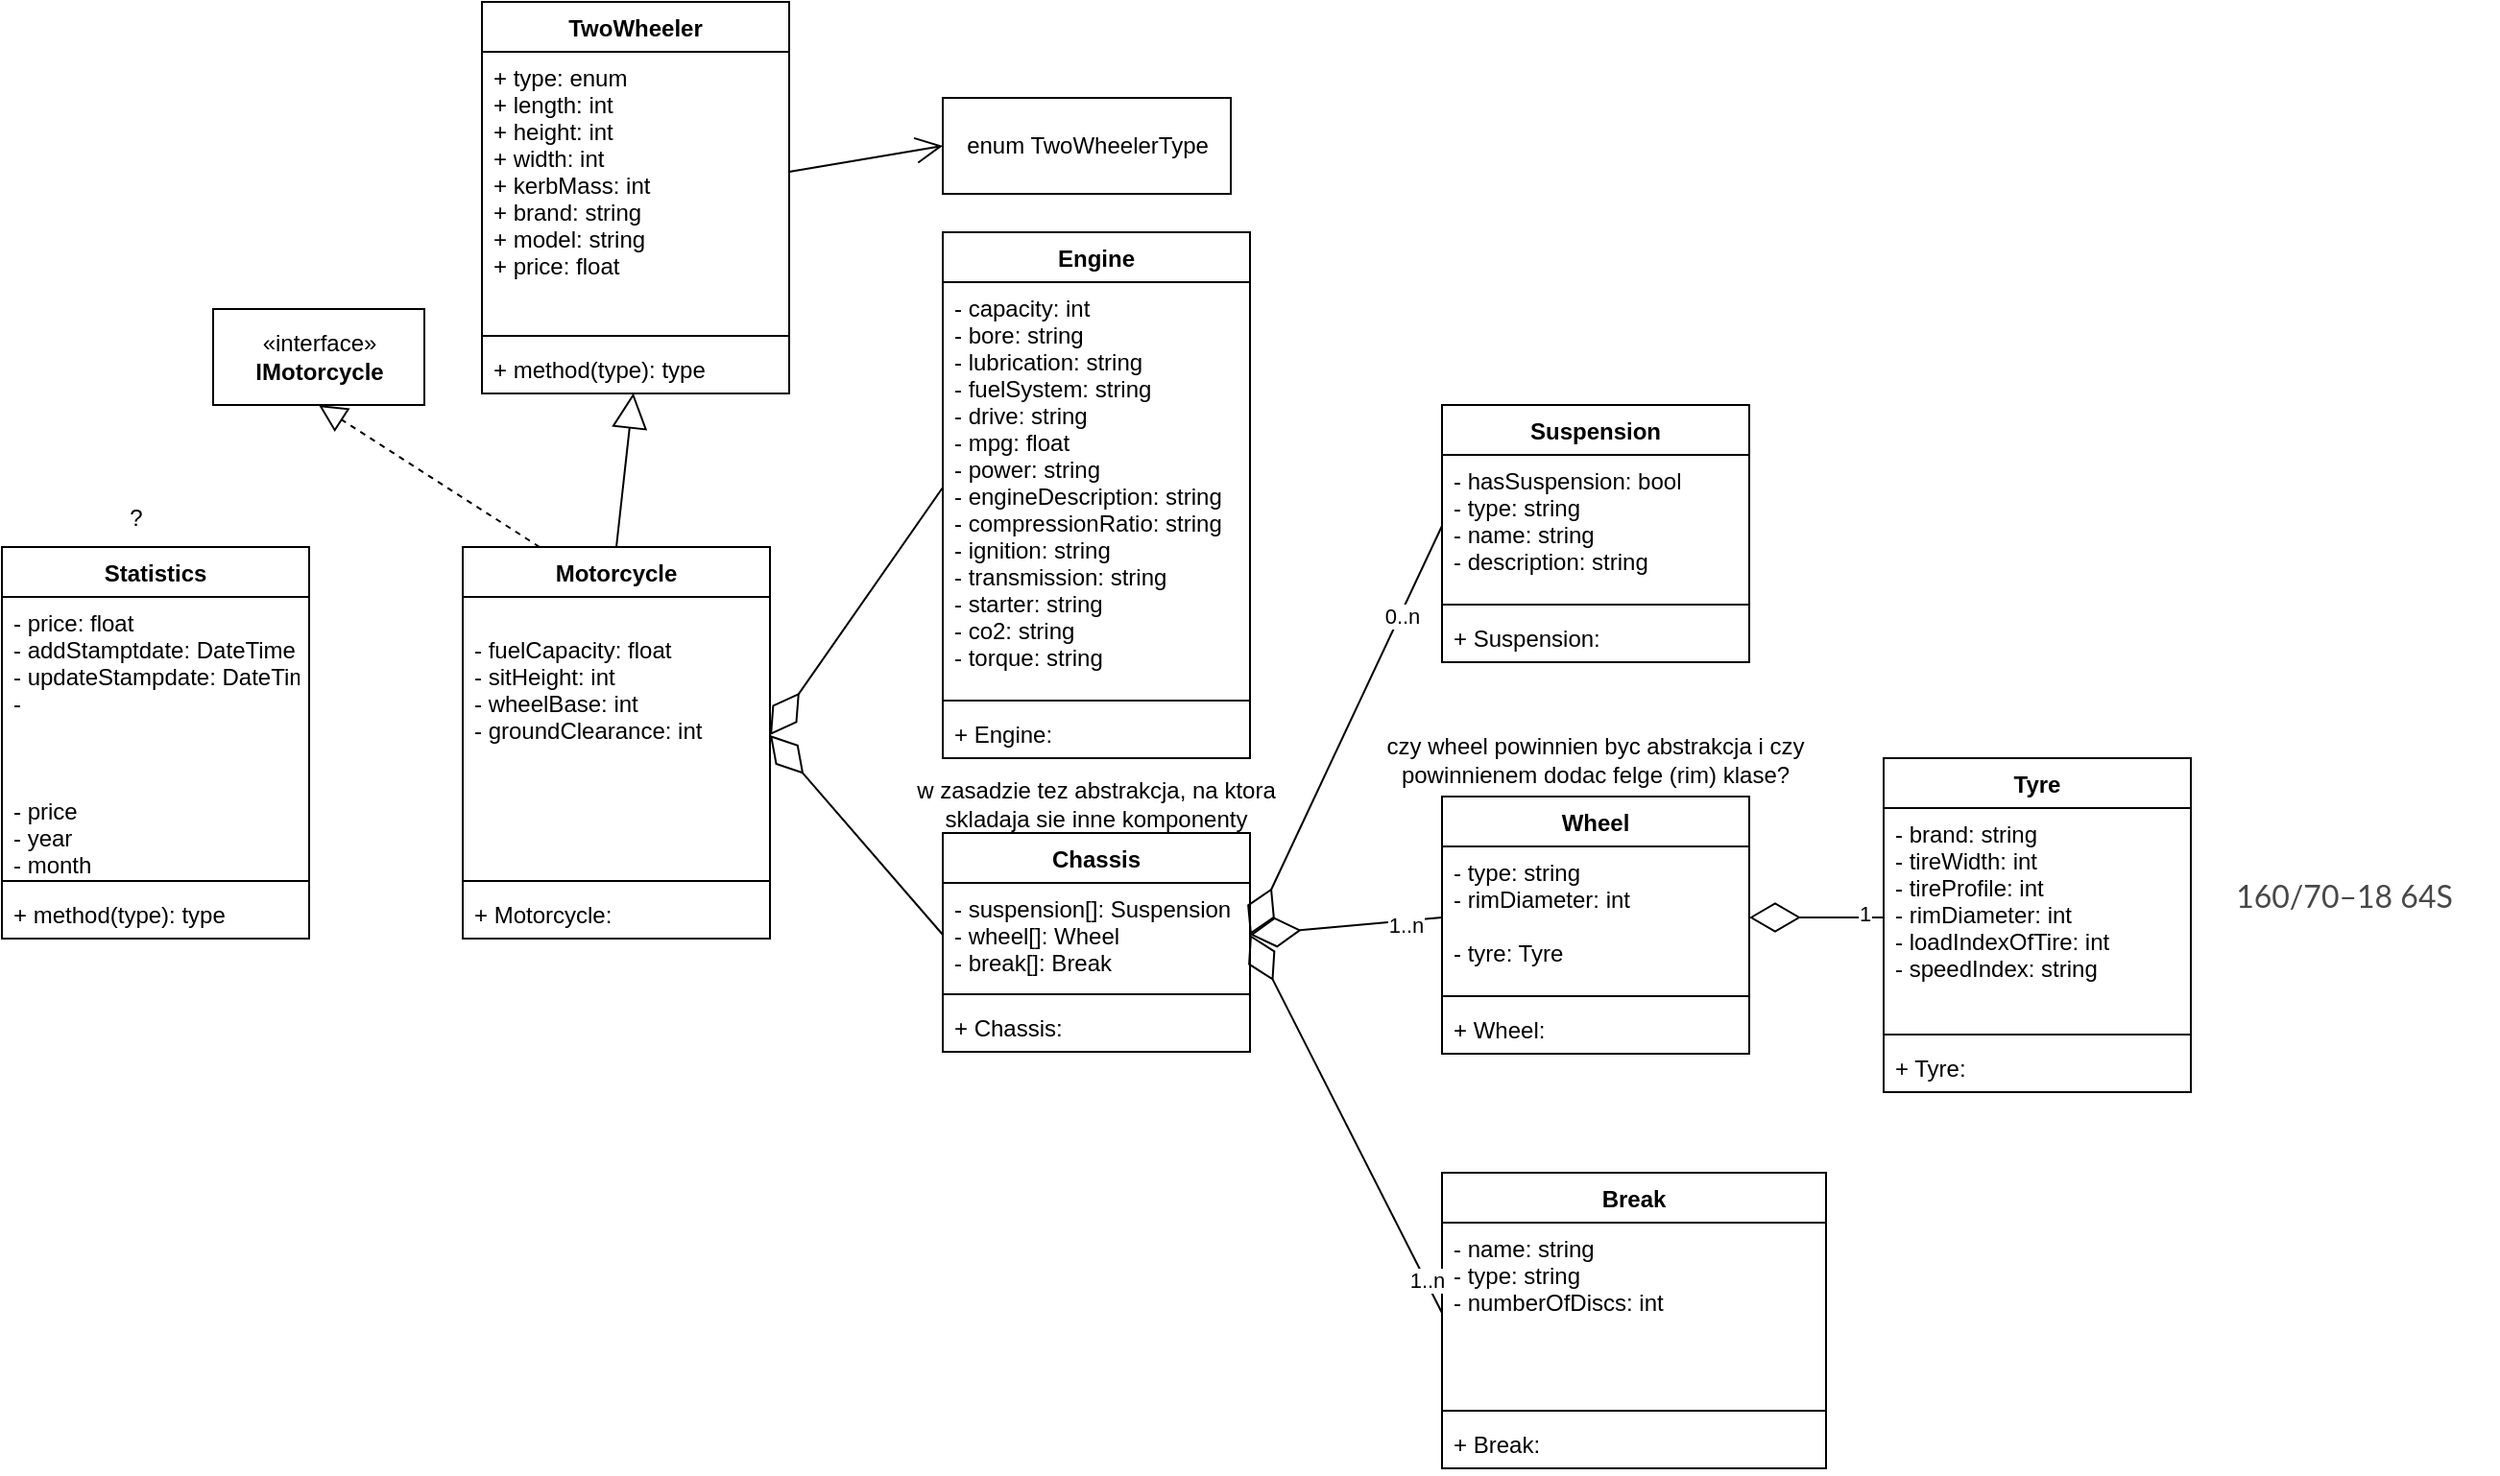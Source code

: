 <mxfile version="16.0.2" type="device" pages="2"><diagram id="spBlTxawRTSMEh7C1bOj" name="UML"><mxGraphModel dx="1617" dy="621" grid="1" gridSize="10" guides="1" tooltips="1" connect="1" arrows="1" fold="1" page="1" pageScale="1" pageWidth="827" pageHeight="1169" math="0" shadow="0"><root><mxCell id="0"/><mxCell id="1" parent="0"/><mxCell id="ARwMiJAFfcJo6sAfwIq0-1" value="«interface»&lt;br&gt;&lt;b&gt;IMotorcycle&lt;/b&gt;" style="html=1;" vertex="1" parent="1"><mxGeometry x="-100" y="390" width="110" height="50" as="geometry"/></mxCell><mxCell id="ARwMiJAFfcJo6sAfwIq0-2" value="Motorcycle" style="swimlane;fontStyle=1;align=center;verticalAlign=top;childLayout=stackLayout;horizontal=1;startSize=26;horizontalStack=0;resizeParent=1;resizeParentMax=0;resizeLast=0;collapsible=1;marginBottom=0;" vertex="1" parent="1"><mxGeometry x="30" y="514" width="160" height="204" as="geometry"/></mxCell><mxCell id="ARwMiJAFfcJo6sAfwIq0-3" value="&#10;- fuelCapacity: float&#10;- sitHeight: int&#10;- wheelBase: int&#10;- groundClearance: int" style="text;strokeColor=none;fillColor=none;align=left;verticalAlign=top;spacingLeft=4;spacingRight=4;overflow=hidden;rotatable=0;points=[[0,0.5],[1,0.5]];portConstraint=eastwest;" vertex="1" parent="ARwMiJAFfcJo6sAfwIq0-2"><mxGeometry y="26" width="160" height="144" as="geometry"/></mxCell><mxCell id="ARwMiJAFfcJo6sAfwIq0-4" value="" style="line;strokeWidth=1;fillColor=none;align=left;verticalAlign=middle;spacingTop=-1;spacingLeft=3;spacingRight=3;rotatable=0;labelPosition=right;points=[];portConstraint=eastwest;" vertex="1" parent="ARwMiJAFfcJo6sAfwIq0-2"><mxGeometry y="170" width="160" height="8" as="geometry"/></mxCell><mxCell id="ARwMiJAFfcJo6sAfwIq0-5" value="+ Motorcycle:" style="text;strokeColor=none;fillColor=none;align=left;verticalAlign=top;spacingLeft=4;spacingRight=4;overflow=hidden;rotatable=0;points=[[0,0.5],[1,0.5]];portConstraint=eastwest;" vertex="1" parent="ARwMiJAFfcJo6sAfwIq0-2"><mxGeometry y="178" width="160" height="26" as="geometry"/></mxCell><mxCell id="ARwMiJAFfcJo6sAfwIq0-6" value="TwoWheeler" style="swimlane;fontStyle=1;align=center;verticalAlign=top;childLayout=stackLayout;horizontal=1;startSize=26;horizontalStack=0;resizeParent=1;resizeParentMax=0;resizeLast=0;collapsible=1;marginBottom=0;" vertex="1" parent="1"><mxGeometry x="40" y="230" width="160" height="204" as="geometry"/></mxCell><mxCell id="ARwMiJAFfcJo6sAfwIq0-7" value="+ type: enum&#10;+ length: int&#10;+ height: int&#10;+ width: int&#10;+ kerbMass: int&#10;+ brand: string&#10;+ model: string&#10;+ price: float" style="text;strokeColor=none;fillColor=none;align=left;verticalAlign=top;spacingLeft=4;spacingRight=4;overflow=hidden;rotatable=0;points=[[0,0.5],[1,0.5]];portConstraint=eastwest;" vertex="1" parent="ARwMiJAFfcJo6sAfwIq0-6"><mxGeometry y="26" width="160" height="144" as="geometry"/></mxCell><mxCell id="ARwMiJAFfcJo6sAfwIq0-8" value="" style="line;strokeWidth=1;fillColor=none;align=left;verticalAlign=middle;spacingTop=-1;spacingLeft=3;spacingRight=3;rotatable=0;labelPosition=right;points=[];portConstraint=eastwest;" vertex="1" parent="ARwMiJAFfcJo6sAfwIq0-6"><mxGeometry y="170" width="160" height="8" as="geometry"/></mxCell><mxCell id="ARwMiJAFfcJo6sAfwIq0-9" value="+ method(type): type" style="text;strokeColor=none;fillColor=none;align=left;verticalAlign=top;spacingLeft=4;spacingRight=4;overflow=hidden;rotatable=0;points=[[0,0.5],[1,0.5]];portConstraint=eastwest;" vertex="1" parent="ARwMiJAFfcJo6sAfwIq0-6"><mxGeometry y="178" width="160" height="26" as="geometry"/></mxCell><mxCell id="ARwMiJAFfcJo6sAfwIq0-10" value="Engine" style="swimlane;fontStyle=1;align=center;verticalAlign=top;childLayout=stackLayout;horizontal=1;startSize=26;horizontalStack=0;resizeParent=1;resizeParentMax=0;resizeLast=0;collapsible=1;marginBottom=0;" vertex="1" parent="1"><mxGeometry x="280" y="350" width="160" height="274" as="geometry"/></mxCell><mxCell id="ARwMiJAFfcJo6sAfwIq0-11" value="- capacity: int&#10;- bore: string&#10;- lubrication: string&#10;- fuelSystem: string&#10;- drive: string&#10;- mpg: float&#10;- power: string&#10;- engineDescription: string&#10;- compressionRatio: string&#10;- ignition: string&#10;- transmission: string&#10;- starter: string&#10;- co2: string&#10;- torque: string" style="text;strokeColor=none;fillColor=none;align=left;verticalAlign=top;spacingLeft=4;spacingRight=4;overflow=hidden;rotatable=0;points=[[0,0.5],[1,0.5]];portConstraint=eastwest;" vertex="1" parent="ARwMiJAFfcJo6sAfwIq0-10"><mxGeometry y="26" width="160" height="214" as="geometry"/></mxCell><mxCell id="ARwMiJAFfcJo6sAfwIq0-12" value="" style="line;strokeWidth=1;fillColor=none;align=left;verticalAlign=middle;spacingTop=-1;spacingLeft=3;spacingRight=3;rotatable=0;labelPosition=right;points=[];portConstraint=eastwest;" vertex="1" parent="ARwMiJAFfcJo6sAfwIq0-10"><mxGeometry y="240" width="160" height="8" as="geometry"/></mxCell><mxCell id="ARwMiJAFfcJo6sAfwIq0-13" value="+ Engine:" style="text;strokeColor=none;fillColor=none;align=left;verticalAlign=top;spacingLeft=4;spacingRight=4;overflow=hidden;rotatable=0;points=[[0,0.5],[1,0.5]];portConstraint=eastwest;" vertex="1" parent="ARwMiJAFfcJo6sAfwIq0-10"><mxGeometry y="248" width="160" height="26" as="geometry"/></mxCell><mxCell id="ARwMiJAFfcJo6sAfwIq0-14" value="Suspension" style="swimlane;fontStyle=1;align=center;verticalAlign=top;childLayout=stackLayout;horizontal=1;startSize=26;horizontalStack=0;resizeParent=1;resizeParentMax=0;resizeLast=0;collapsible=1;marginBottom=0;" vertex="1" parent="1"><mxGeometry x="540" y="440" width="160" height="134" as="geometry"/></mxCell><mxCell id="ARwMiJAFfcJo6sAfwIq0-15" value="- hasSuspension: bool&#10;- type: string&#10;- name: string&#10;- description: string &#10;" style="text;strokeColor=none;fillColor=none;align=left;verticalAlign=top;spacingLeft=4;spacingRight=4;overflow=hidden;rotatable=0;points=[[0,0.5],[1,0.5]];portConstraint=eastwest;" vertex="1" parent="ARwMiJAFfcJo6sAfwIq0-14"><mxGeometry y="26" width="160" height="74" as="geometry"/></mxCell><mxCell id="ARwMiJAFfcJo6sAfwIq0-16" value="" style="line;strokeWidth=1;fillColor=none;align=left;verticalAlign=middle;spacingTop=-1;spacingLeft=3;spacingRight=3;rotatable=0;labelPosition=right;points=[];portConstraint=eastwest;" vertex="1" parent="ARwMiJAFfcJo6sAfwIq0-14"><mxGeometry y="100" width="160" height="8" as="geometry"/></mxCell><mxCell id="ARwMiJAFfcJo6sAfwIq0-17" value="+ Suspension:" style="text;strokeColor=none;fillColor=none;align=left;verticalAlign=top;spacingLeft=4;spacingRight=4;overflow=hidden;rotatable=0;points=[[0,0.5],[1,0.5]];portConstraint=eastwest;" vertex="1" parent="ARwMiJAFfcJo6sAfwIq0-14"><mxGeometry y="108" width="160" height="26" as="geometry"/></mxCell><mxCell id="ARwMiJAFfcJo6sAfwIq0-18" value="Break" style="swimlane;fontStyle=1;align=center;verticalAlign=top;childLayout=stackLayout;horizontal=1;startSize=26;horizontalStack=0;resizeParent=1;resizeParentMax=0;resizeLast=0;collapsible=1;marginBottom=0;" vertex="1" parent="1"><mxGeometry x="540" y="840" width="200" height="154" as="geometry"/></mxCell><mxCell id="ARwMiJAFfcJo6sAfwIq0-19" value="- name: string&#10;- type: string&#10;- numberOfDiscs: int" style="text;strokeColor=none;fillColor=none;align=left;verticalAlign=top;spacingLeft=4;spacingRight=4;overflow=hidden;rotatable=0;points=[[0,0.5],[1,0.5]];portConstraint=eastwest;" vertex="1" parent="ARwMiJAFfcJo6sAfwIq0-18"><mxGeometry y="26" width="200" height="94" as="geometry"/></mxCell><mxCell id="ARwMiJAFfcJo6sAfwIq0-20" value="" style="line;strokeWidth=1;fillColor=none;align=left;verticalAlign=middle;spacingTop=-1;spacingLeft=3;spacingRight=3;rotatable=0;labelPosition=right;points=[];portConstraint=eastwest;" vertex="1" parent="ARwMiJAFfcJo6sAfwIq0-18"><mxGeometry y="120" width="200" height="8" as="geometry"/></mxCell><mxCell id="ARwMiJAFfcJo6sAfwIq0-21" value="+ Break:" style="text;strokeColor=none;fillColor=none;align=left;verticalAlign=top;spacingLeft=4;spacingRight=4;overflow=hidden;rotatable=0;points=[[0,0.5],[1,0.5]];portConstraint=eastwest;" vertex="1" parent="ARwMiJAFfcJo6sAfwIq0-18"><mxGeometry y="128" width="200" height="26" as="geometry"/></mxCell><mxCell id="ARwMiJAFfcJo6sAfwIq0-22" value="Wheel" style="swimlane;fontStyle=1;align=center;verticalAlign=top;childLayout=stackLayout;horizontal=1;startSize=26;horizontalStack=0;resizeParent=1;resizeParentMax=0;resizeLast=0;collapsible=1;marginBottom=0;" vertex="1" parent="1"><mxGeometry x="540" y="644" width="160" height="134" as="geometry"/></mxCell><mxCell id="ARwMiJAFfcJo6sAfwIq0-23" value="- type: string&#10;- rimDiameter: int&#10;&#10;- tyre: Tyre" style="text;strokeColor=none;fillColor=none;align=left;verticalAlign=top;spacingLeft=4;spacingRight=4;overflow=hidden;rotatable=0;points=[[0,0.5],[1,0.5]];portConstraint=eastwest;" vertex="1" parent="ARwMiJAFfcJo6sAfwIq0-22"><mxGeometry y="26" width="160" height="74" as="geometry"/></mxCell><mxCell id="ARwMiJAFfcJo6sAfwIq0-24" value="" style="line;strokeWidth=1;fillColor=none;align=left;verticalAlign=middle;spacingTop=-1;spacingLeft=3;spacingRight=3;rotatable=0;labelPosition=right;points=[];portConstraint=eastwest;" vertex="1" parent="ARwMiJAFfcJo6sAfwIq0-22"><mxGeometry y="100" width="160" height="8" as="geometry"/></mxCell><mxCell id="ARwMiJAFfcJo6sAfwIq0-25" value="+ Wheel:" style="text;strokeColor=none;fillColor=none;align=left;verticalAlign=top;spacingLeft=4;spacingRight=4;overflow=hidden;rotatable=0;points=[[0,0.5],[1,0.5]];portConstraint=eastwest;" vertex="1" parent="ARwMiJAFfcJo6sAfwIq0-22"><mxGeometry y="108" width="160" height="26" as="geometry"/></mxCell><mxCell id="ARwMiJAFfcJo6sAfwIq0-26" value="Tyre" style="swimlane;fontStyle=1;align=center;verticalAlign=top;childLayout=stackLayout;horizontal=1;startSize=26;horizontalStack=0;resizeParent=1;resizeParentMax=0;resizeLast=0;collapsible=1;marginBottom=0;" vertex="1" parent="1"><mxGeometry x="770" y="624" width="160" height="174" as="geometry"/></mxCell><mxCell id="ARwMiJAFfcJo6sAfwIq0-27" value="- brand: string&#10;- tireWidth: int&#10;- tireProfile: int&#10;- rimDiameter: int&#10;- loadIndexOfTire: int&#10;- speedIndex: string" style="text;strokeColor=none;fillColor=none;align=left;verticalAlign=top;spacingLeft=4;spacingRight=4;overflow=hidden;rotatable=0;points=[[0,0.5],[1,0.5]];portConstraint=eastwest;" vertex="1" parent="ARwMiJAFfcJo6sAfwIq0-26"><mxGeometry y="26" width="160" height="114" as="geometry"/></mxCell><mxCell id="ARwMiJAFfcJo6sAfwIq0-28" value="" style="line;strokeWidth=1;fillColor=none;align=left;verticalAlign=middle;spacingTop=-1;spacingLeft=3;spacingRight=3;rotatable=0;labelPosition=right;points=[];portConstraint=eastwest;" vertex="1" parent="ARwMiJAFfcJo6sAfwIq0-26"><mxGeometry y="140" width="160" height="8" as="geometry"/></mxCell><mxCell id="ARwMiJAFfcJo6sAfwIq0-29" value="+ Tyre:" style="text;strokeColor=none;fillColor=none;align=left;verticalAlign=top;spacingLeft=4;spacingRight=4;overflow=hidden;rotatable=0;points=[[0,0.5],[1,0.5]];portConstraint=eastwest;" vertex="1" parent="ARwMiJAFfcJo6sAfwIq0-26"><mxGeometry y="148" width="160" height="26" as="geometry"/></mxCell><mxCell id="ARwMiJAFfcJo6sAfwIq0-31" value="Chassis" style="swimlane;fontStyle=1;align=center;verticalAlign=top;childLayout=stackLayout;horizontal=1;startSize=26;horizontalStack=0;resizeParent=1;resizeParentMax=0;resizeLast=0;collapsible=1;marginBottom=0;" vertex="1" parent="1"><mxGeometry x="280" y="663" width="160" height="114" as="geometry"/></mxCell><mxCell id="ARwMiJAFfcJo6sAfwIq0-32" value="- suspension[]: Suspension&#10;- wheel[]: Wheel&#10;- break[]: Break" style="text;strokeColor=none;fillColor=none;align=left;verticalAlign=top;spacingLeft=4;spacingRight=4;overflow=hidden;rotatable=0;points=[[0,0.5],[1,0.5]];portConstraint=eastwest;" vertex="1" parent="ARwMiJAFfcJo6sAfwIq0-31"><mxGeometry y="26" width="160" height="54" as="geometry"/></mxCell><mxCell id="ARwMiJAFfcJo6sAfwIq0-33" value="" style="line;strokeWidth=1;fillColor=none;align=left;verticalAlign=middle;spacingTop=-1;spacingLeft=3;spacingRight=3;rotatable=0;labelPosition=right;points=[];portConstraint=eastwest;" vertex="1" parent="ARwMiJAFfcJo6sAfwIq0-31"><mxGeometry y="80" width="160" height="8" as="geometry"/></mxCell><mxCell id="ARwMiJAFfcJo6sAfwIq0-34" value="+ Chassis:" style="text;strokeColor=none;fillColor=none;align=left;verticalAlign=top;spacingLeft=4;spacingRight=4;overflow=hidden;rotatable=0;points=[[0,0.5],[1,0.5]];portConstraint=eastwest;" vertex="1" parent="ARwMiJAFfcJo6sAfwIq0-31"><mxGeometry y="88" width="160" height="26" as="geometry"/></mxCell><mxCell id="ARwMiJAFfcJo6sAfwIq0-35" value="" style="endArrow=block;dashed=1;endFill=0;endSize=12;html=1;rounded=0;entryX=0.5;entryY=1;entryDx=0;entryDy=0;exitX=0.25;exitY=0;exitDx=0;exitDy=0;" edge="1" parent="1" source="ARwMiJAFfcJo6sAfwIq0-2" target="ARwMiJAFfcJo6sAfwIq0-1"><mxGeometry width="160" relative="1" as="geometry"><mxPoint x="230" y="690" as="sourcePoint"/><mxPoint x="390" y="690" as="targetPoint"/></mxGeometry></mxCell><mxCell id="ARwMiJAFfcJo6sAfwIq0-36" value="" style="endArrow=block;endSize=16;endFill=0;html=1;rounded=0;exitX=0.5;exitY=0;exitDx=0;exitDy=0;entryX=0.493;entryY=0.991;entryDx=0;entryDy=0;entryPerimeter=0;" edge="1" parent="1" source="ARwMiJAFfcJo6sAfwIq0-2" target="ARwMiJAFfcJo6sAfwIq0-9"><mxGeometry width="160" relative="1" as="geometry"><mxPoint x="230" y="620" as="sourcePoint"/><mxPoint x="110" y="440" as="targetPoint"/></mxGeometry></mxCell><mxCell id="ARwMiJAFfcJo6sAfwIq0-37" value="" style="endArrow=diamondThin;endFill=0;endSize=24;html=1;rounded=0;exitX=0;exitY=0.5;exitDx=0;exitDy=0;entryX=1;entryY=0.5;entryDx=0;entryDy=0;" edge="1" parent="1" source="ARwMiJAFfcJo6sAfwIq0-11" target="ARwMiJAFfcJo6sAfwIq0-3"><mxGeometry width="160" relative="1" as="geometry"><mxPoint x="320" y="600" as="sourcePoint"/><mxPoint x="480" y="600" as="targetPoint"/></mxGeometry></mxCell><mxCell id="ARwMiJAFfcJo6sAfwIq0-38" value="" style="endArrow=diamondThin;endFill=0;endSize=24;html=1;rounded=0;exitX=0;exitY=0.5;exitDx=0;exitDy=0;entryX=1;entryY=0.5;entryDx=0;entryDy=0;" edge="1" parent="1" source="ARwMiJAFfcJo6sAfwIq0-32" target="ARwMiJAFfcJo6sAfwIq0-3"><mxGeometry width="160" relative="1" as="geometry"><mxPoint x="320" y="600" as="sourcePoint"/><mxPoint x="480" y="600" as="targetPoint"/></mxGeometry></mxCell><mxCell id="ARwMiJAFfcJo6sAfwIq0-39" value="" style="endArrow=diamondThin;endFill=0;endSize=24;html=1;rounded=0;entryX=1;entryY=0.5;entryDx=0;entryDy=0;exitX=0;exitY=0.5;exitDx=0;exitDy=0;" edge="1" parent="1" source="ARwMiJAFfcJo6sAfwIq0-15" target="ARwMiJAFfcJo6sAfwIq0-32"><mxGeometry width="160" relative="1" as="geometry"><mxPoint x="240" y="930" as="sourcePoint"/><mxPoint x="400" y="930" as="targetPoint"/></mxGeometry></mxCell><mxCell id="ARwMiJAFfcJo6sAfwIq0-43" value="0..n" style="edgeLabel;html=1;align=center;verticalAlign=middle;resizable=0;points=[];" vertex="1" connectable="0" parent="ARwMiJAFfcJo6sAfwIq0-39"><mxGeometry x="-0.418" y="-2" relative="1" as="geometry"><mxPoint x="10" y="-14" as="offset"/></mxGeometry></mxCell><mxCell id="ARwMiJAFfcJo6sAfwIq0-40" value="" style="endArrow=diamondThin;endFill=0;endSize=24;html=1;rounded=0;entryX=1;entryY=0.5;entryDx=0;entryDy=0;exitX=0;exitY=0.5;exitDx=0;exitDy=0;" edge="1" parent="1" source="ARwMiJAFfcJo6sAfwIq0-23" target="ARwMiJAFfcJo6sAfwIq0-32"><mxGeometry width="160" relative="1" as="geometry"><mxPoint x="200" y="840" as="sourcePoint"/><mxPoint x="360" y="840" as="targetPoint"/></mxGeometry></mxCell><mxCell id="ARwMiJAFfcJo6sAfwIq0-45" value="1..n" style="edgeLabel;html=1;align=center;verticalAlign=middle;resizable=0;points=[];" vertex="1" connectable="0" parent="ARwMiJAFfcJo6sAfwIq0-40"><mxGeometry x="-0.615" y="2" relative="1" as="geometry"><mxPoint as="offset"/></mxGeometry></mxCell><mxCell id="ARwMiJAFfcJo6sAfwIq0-41" value="" style="endArrow=diamondThin;endFill=0;endSize=24;html=1;rounded=0;entryX=1;entryY=0.5;entryDx=0;entryDy=0;exitX=0;exitY=0.5;exitDx=0;exitDy=0;" edge="1" parent="1" source="ARwMiJAFfcJo6sAfwIq0-19" target="ARwMiJAFfcJo6sAfwIq0-32"><mxGeometry width="160" relative="1" as="geometry"><mxPoint x="190" y="900" as="sourcePoint"/><mxPoint x="350" y="900" as="targetPoint"/></mxGeometry></mxCell><mxCell id="ARwMiJAFfcJo6sAfwIq0-46" value="1..n" style="edgeLabel;html=1;align=center;verticalAlign=middle;resizable=0;points=[];" vertex="1" connectable="0" parent="ARwMiJAFfcJo6sAfwIq0-41"><mxGeometry x="-0.827" relative="1" as="geometry"><mxPoint as="offset"/></mxGeometry></mxCell><mxCell id="ARwMiJAFfcJo6sAfwIq0-42" value="" style="endArrow=diamondThin;endFill=0;endSize=24;html=1;rounded=0;entryX=1;entryY=0.5;entryDx=0;entryDy=0;exitX=0;exitY=0.5;exitDx=0;exitDy=0;" edge="1" parent="1" source="ARwMiJAFfcJo6sAfwIq0-27" target="ARwMiJAFfcJo6sAfwIq0-23"><mxGeometry width="160" relative="1" as="geometry"><mxPoint x="200" y="934" as="sourcePoint"/><mxPoint x="360" y="934" as="targetPoint"/></mxGeometry></mxCell><mxCell id="ARwMiJAFfcJo6sAfwIq0-47" value="1" style="edgeLabel;html=1;align=center;verticalAlign=middle;resizable=0;points=[];" vertex="1" connectable="0" parent="ARwMiJAFfcJo6sAfwIq0-42"><mxGeometry x="-0.703" y="-2" relative="1" as="geometry"><mxPoint as="offset"/></mxGeometry></mxCell><mxCell id="ARwMiJAFfcJo6sAfwIq0-48" value="&lt;span style=&quot;color: rgb(72 , 72 , 72) ; font-family: &amp;#34;lato&amp;#34; , sans-serif ; font-size: 16px ; background-color: rgb(255 , 255 , 255)&quot;&gt;160/70–18 64S&lt;/span&gt;" style="text;html=1;strokeColor=none;fillColor=none;align=center;verticalAlign=middle;whiteSpace=wrap;rounded=0;" vertex="1" parent="1"><mxGeometry x="930" y="680" width="160" height="30" as="geometry"/></mxCell><mxCell id="ARwMiJAFfcJo6sAfwIq0-49" value="czy wheel powinnien byc abstrakcja i czy powinnienem dodac felge (rim) klase?" style="text;html=1;strokeColor=none;fillColor=none;align=center;verticalAlign=middle;whiteSpace=wrap;rounded=0;" vertex="1" parent="1"><mxGeometry x="510" y="610" width="220" height="30" as="geometry"/></mxCell><mxCell id="ARwMiJAFfcJo6sAfwIq0-50" value="w zasadzie tez abstrakcja, na ktora skladaja sie inne komponenty" style="text;html=1;strokeColor=none;fillColor=none;align=center;verticalAlign=middle;whiteSpace=wrap;rounded=0;" vertex="1" parent="1"><mxGeometry x="265" y="633" width="190" height="30" as="geometry"/></mxCell><mxCell id="ARwMiJAFfcJo6sAfwIq0-51" value="Statistics" style="swimlane;fontStyle=1;align=center;verticalAlign=top;childLayout=stackLayout;horizontal=1;startSize=26;horizontalStack=0;resizeParent=1;resizeParentMax=0;resizeLast=0;collapsible=1;marginBottom=0;" vertex="1" parent="1"><mxGeometry x="-210" y="514" width="160" height="204" as="geometry"/></mxCell><mxCell id="ARwMiJAFfcJo6sAfwIq0-52" value="- price: float&#10;- addStamptdate: DateTime&#10;- updateStampdate: DateTime&#10;- &#10;&#10;&#10;&#10;- price&#10;- year&#10;- month" style="text;strokeColor=none;fillColor=none;align=left;verticalAlign=top;spacingLeft=4;spacingRight=4;overflow=hidden;rotatable=0;points=[[0,0.5],[1,0.5]];portConstraint=eastwest;" vertex="1" parent="ARwMiJAFfcJo6sAfwIq0-51"><mxGeometry y="26" width="160" height="144" as="geometry"/></mxCell><mxCell id="ARwMiJAFfcJo6sAfwIq0-53" value="" style="line;strokeWidth=1;fillColor=none;align=left;verticalAlign=middle;spacingTop=-1;spacingLeft=3;spacingRight=3;rotatable=0;labelPosition=right;points=[];portConstraint=eastwest;" vertex="1" parent="ARwMiJAFfcJo6sAfwIq0-51"><mxGeometry y="170" width="160" height="8" as="geometry"/></mxCell><mxCell id="ARwMiJAFfcJo6sAfwIq0-54" value="+ method(type): type" style="text;strokeColor=none;fillColor=none;align=left;verticalAlign=top;spacingLeft=4;spacingRight=4;overflow=hidden;rotatable=0;points=[[0,0.5],[1,0.5]];portConstraint=eastwest;" vertex="1" parent="ARwMiJAFfcJo6sAfwIq0-51"><mxGeometry y="178" width="160" height="26" as="geometry"/></mxCell><mxCell id="ARwMiJAFfcJo6sAfwIq0-55" value="?" style="text;html=1;strokeColor=none;fillColor=none;align=center;verticalAlign=middle;whiteSpace=wrap;rounded=0;" vertex="1" parent="1"><mxGeometry x="-170" y="484" width="60" height="30" as="geometry"/></mxCell><mxCell id="pP5JDIOQz43IL_zo9GKV-1" value="enum TwoWheelerType" style="html=1;" vertex="1" parent="1"><mxGeometry x="280" y="280" width="150" height="50" as="geometry"/></mxCell><mxCell id="pP5JDIOQz43IL_zo9GKV-2" value="" style="endArrow=open;endFill=1;endSize=12;html=1;rounded=0;entryX=0;entryY=0.5;entryDx=0;entryDy=0;" edge="1" parent="1" source="ARwMiJAFfcJo6sAfwIq0-6" target="pP5JDIOQz43IL_zo9GKV-1"><mxGeometry width="160" relative="1" as="geometry"><mxPoint x="140" y="230" as="sourcePoint"/><mxPoint x="300" y="230" as="targetPoint"/></mxGeometry></mxCell></root></mxGraphModel></diagram><diagram id="drz0GWuW6-HDa_r7JAXa" name="Aplication Architecture"><mxGraphModel dx="620" dy="488" grid="1" gridSize="10" guides="1" tooltips="1" connect="1" arrows="1" fold="1" page="1" pageScale="1" pageWidth="827" pageHeight="1169" math="0" shadow="0"><root><mxCell id="Mf8uwbE_Z7R1NHHv0Pig-0"/><mxCell id="Mf8uwbE_Z7R1NHHv0Pig-1" parent="Mf8uwbE_Z7R1NHHv0Pig-0"/><mxCell id="ZPz6RcxI3hh1tSEzFRbH-1" value="" style="rounded=0;whiteSpace=wrap;html=1;fillColor=#dae8fc;strokeColor=#6c8ebf;" vertex="1" parent="Mf8uwbE_Z7R1NHHv0Pig-1"><mxGeometry x="300" y="850" width="270" height="80" as="geometry"/></mxCell><mxCell id="Mf8uwbE_Z7R1NHHv0Pig-2" value="&lt;b&gt;&lt;u&gt;Aplication Architecture:&amp;nbsp;Clean Architecture&lt;/u&gt;&lt;/b&gt;&lt;br&gt;&lt;br&gt;Solution&lt;br&gt;&lt;ul&gt;&lt;li&gt;src&lt;/li&gt;&lt;ul&gt;&lt;li&gt;Application (Business Logic - Use Cases)&lt;/li&gt;&lt;ul&gt;&lt;li&gt;PS.Motorcycle.Application&lt;/li&gt;&lt;/ul&gt;&lt;li&gt;Domain (Entites, aggregation, interfaces)&lt;/li&gt;&lt;ul&gt;&lt;li&gt;PS.Motorcycle.Domain&lt;/li&gt;&lt;/ul&gt;&lt;li&gt;Infrastructure (Repositories, Services, External Plugins (e.g. DB) and other cloud services)&lt;/li&gt;&lt;ul&gt;&lt;li&gt;PS.Motorcycle.Infrastructure&lt;/li&gt;&lt;/ul&gt;&lt;li&gt;Presentation (User Interface, Controllers, View Models)&lt;/li&gt;&lt;ul&gt;&lt;li&gt;PS.Motorcycle.UI&lt;/li&gt;&lt;/ul&gt;&lt;/ul&gt;&lt;li&gt;test&lt;/li&gt;&lt;/ul&gt;&lt;span&gt;&#9;&lt;/span&gt;" style="text;html=1;strokeColor=none;fillColor=none;align=left;verticalAlign=top;whiteSpace=wrap;rounded=0;horizontal=1;" vertex="1" parent="Mf8uwbE_Z7R1NHHv0Pig-1"><mxGeometry x="170" y="60" width="760" height="590" as="geometry"/></mxCell><mxCell id="ZPz6RcxI3hh1tSEzFRbH-0" value="&lt;h1&gt;&lt;div&gt;&lt;span style=&quot;font-size: 12px&quot;&gt;&lt;u&gt;Dependecies&lt;/u&gt;&lt;/span&gt;&lt;/div&gt;&lt;ul style=&quot;font-weight: 400 ; font-size: 12px&quot;&gt;&lt;li&gt;src&lt;/li&gt;&lt;ul&gt;&lt;li&gt;PS.Motorcycle (Blazor)&lt;/li&gt;&lt;ul&gt;&lt;li&gt;&lt;span&gt;Dependencies&lt;/span&gt;&lt;br&gt;&lt;/li&gt;&lt;ul&gt;&lt;li&gt;&lt;span&gt;PS.Motorcycle.UI&lt;/span&gt;&lt;br&gt;&lt;/li&gt;&lt;li&gt;&lt;span&gt;PS.Motorcycle.Application&lt;/span&gt;&lt;br&gt;&lt;/li&gt;&lt;li&gt;&lt;span&gt;PS.Motorcycle.Infrastructure&lt;/span&gt;&lt;/li&gt;&lt;/ul&gt;&lt;/ul&gt;&lt;/ul&gt;&lt;/ul&gt;&lt;ul style=&quot;font-weight: 400 ; font-size: 12px&quot;&gt;&lt;ul&gt;&lt;li&gt;Application (Business Logic - Use Cases)&lt;/li&gt;&lt;ul&gt;&lt;li&gt;PS.Motorcycle.Application&lt;/li&gt;&lt;ul&gt;&lt;li&gt;Dependecies:&lt;/li&gt;&lt;ul&gt;&lt;li&gt;PS.Motorcycle.Domain&lt;/li&gt;&lt;/ul&gt;&lt;/ul&gt;&lt;/ul&gt;&lt;li&gt;Domain (Entites, aggregation, interfaces)&lt;/li&gt;&lt;ul&gt;&lt;li&gt;PS.Motorcycle.Domain&lt;/li&gt;&lt;ul&gt;&lt;li&gt;Dependecies:&lt;/li&gt;&lt;ul&gt;&lt;li&gt;------------------------------&lt;/li&gt;&lt;/ul&gt;&lt;/ul&gt;&lt;/ul&gt;&lt;li&gt;Infrastructure (Repositories, Services, External Plugins (e.g. DB) and other cloud services)&lt;/li&gt;&lt;ul&gt;&lt;li&gt;PS.Motorcycle.Infrastructure&lt;/li&gt;&lt;ul&gt;&lt;li&gt;Dependencies:&lt;/li&gt;&lt;ul&gt;&lt;li&gt;PS.Motorcycle.Application&lt;/li&gt;&lt;/ul&gt;&lt;/ul&gt;&lt;/ul&gt;&lt;li&gt;Presentation (User Interface, Controllers, View Models)&lt;/li&gt;&lt;ul&gt;&lt;li&gt;PS.Motorcycle.UI&lt;/li&gt;&lt;ul&gt;&lt;li&gt;Dependencies:&lt;/li&gt;&lt;ul&gt;&lt;li&gt;PS.Motorcycle.Domain&lt;/li&gt;&lt;li&gt;PS.Motorcycle.Application&lt;/li&gt;&lt;/ul&gt;&lt;/ul&gt;&lt;/ul&gt;&lt;/ul&gt;&lt;/ul&gt;&lt;/h1&gt;" style="text;html=1;strokeColor=none;fillColor=none;spacing=5;spacingTop=-20;whiteSpace=wrap;overflow=hidden;rounded=0;" vertex="1" parent="Mf8uwbE_Z7R1NHHv0Pig-1"><mxGeometry x="223" y="790" width="607" height="410" as="geometry"/></mxCell></root></mxGraphModel></diagram></mxfile>